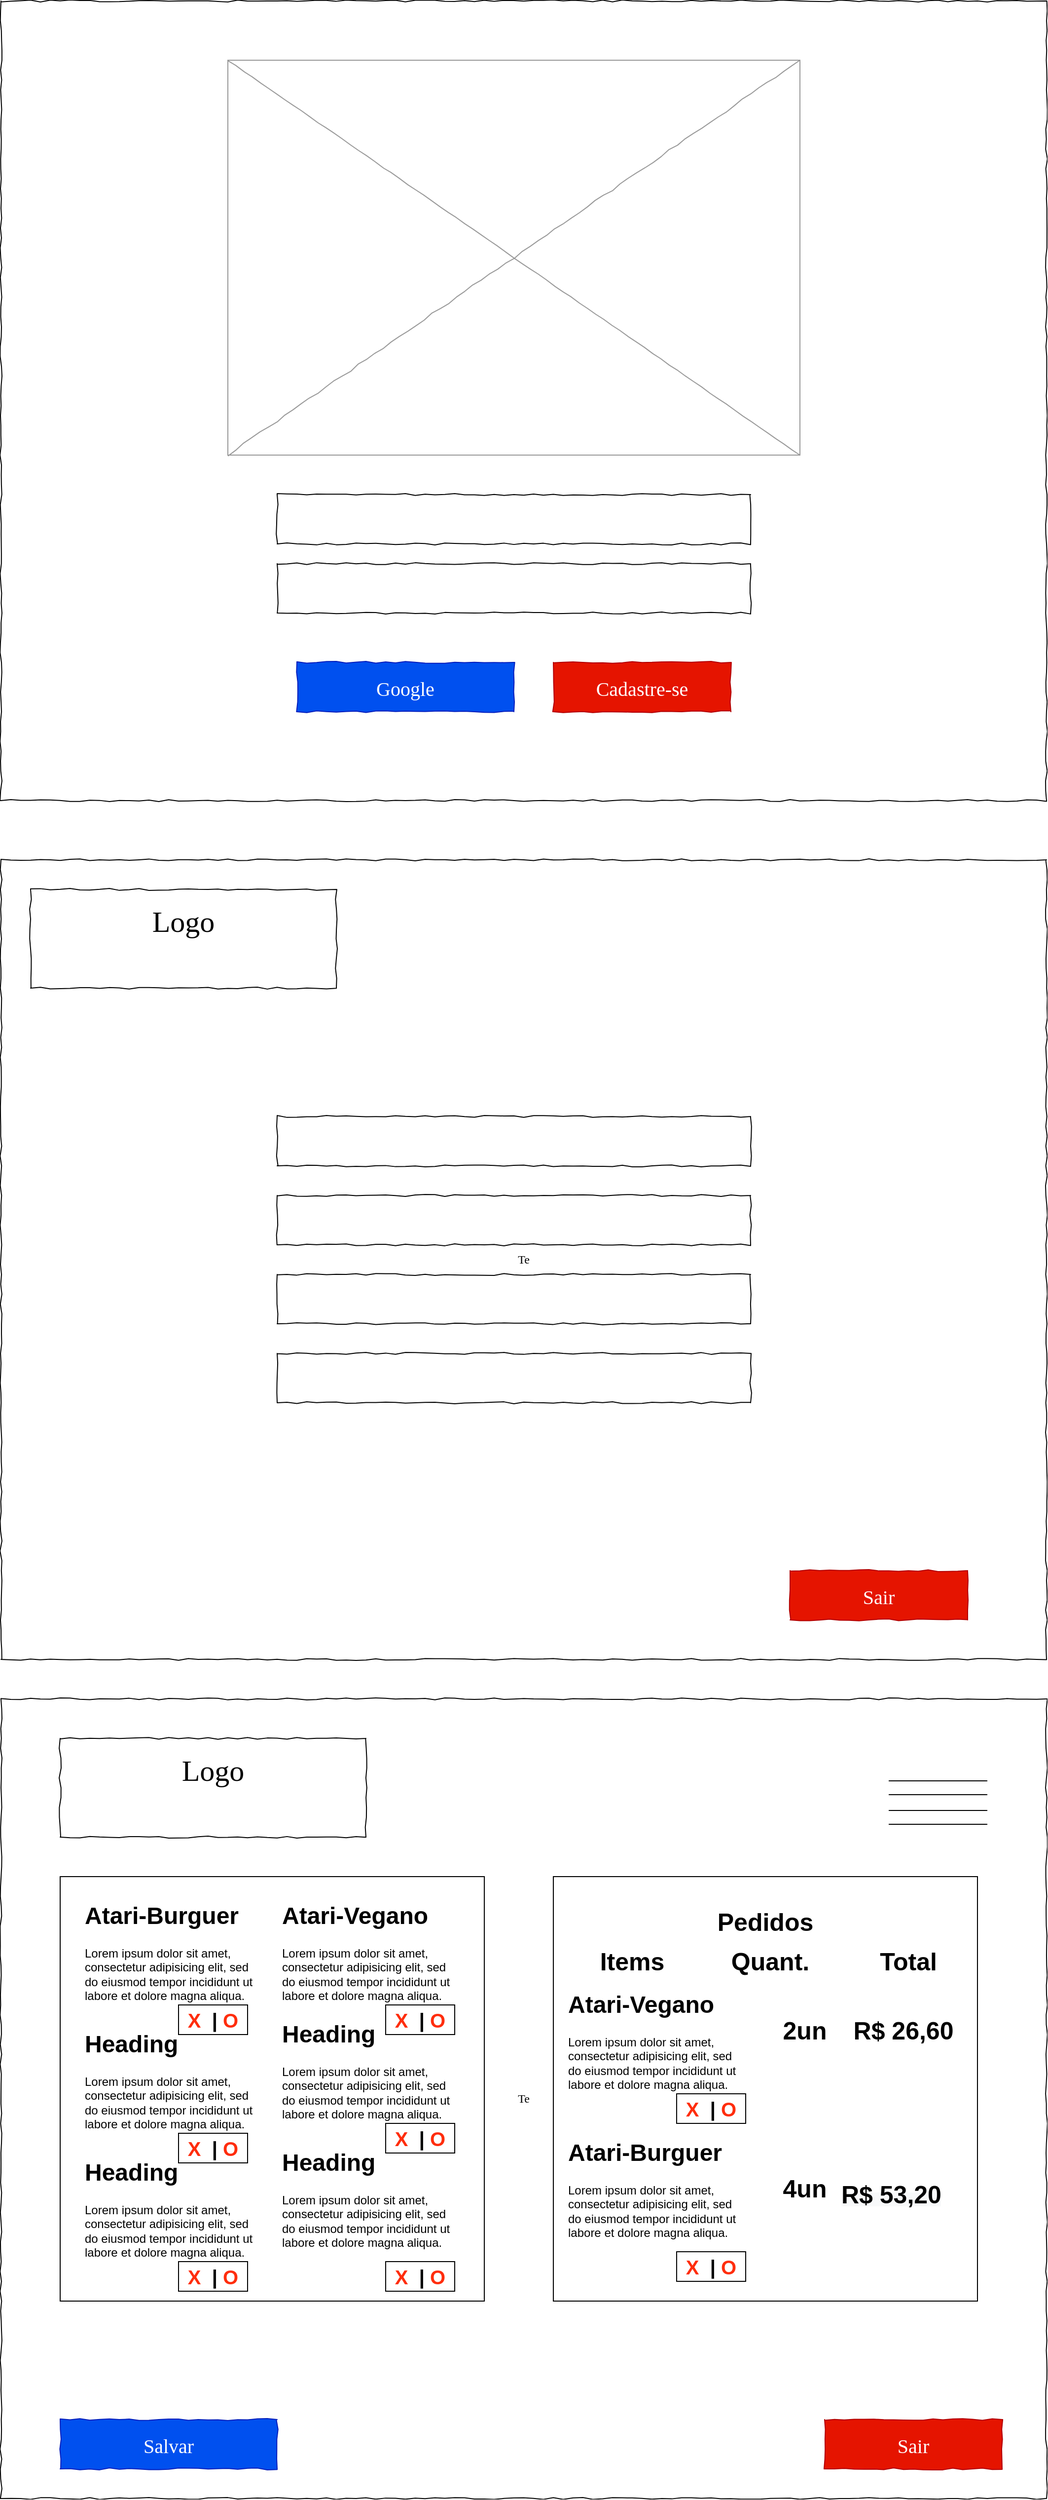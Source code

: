<mxfile version="14.2.9" type="github">
  <diagram name="Page-1" id="03018318-947c-dd8e-b7a3-06fadd420f32">
    <mxGraphModel dx="1736" dy="984" grid="1" gridSize="10" guides="1" tooltips="1" connect="1" arrows="1" fold="1" page="1" pageScale="1" pageWidth="1100" pageHeight="850" background="#ffffff" math="0" shadow="0">
      <root>
        <mxCell id="0" />
        <mxCell id="1" parent="0" />
        <mxCell id="677b7b8949515195-1" value="" style="whiteSpace=wrap;html=1;rounded=0;shadow=0;labelBackgroundColor=none;strokeColor=#000000;strokeWidth=1;fillColor=none;fontFamily=Verdana;fontSize=12;fontColor=#000000;align=center;comic=1;" parent="1" vertex="1">
          <mxGeometry x="20" y="20" width="1060" height="810" as="geometry" />
        </mxCell>
        <mxCell id="677b7b8949515195-15" value="&lt;div style=&quot;text-align: justify&quot;&gt;&lt;br&gt;&lt;/div&gt;" style="whiteSpace=wrap;html=1;rounded=0;shadow=0;labelBackgroundColor=none;strokeWidth=1;fillColor=none;fontFamily=Verdana;fontSize=12;align=center;verticalAlign=top;spacing=10;comic=1;" parent="1" vertex="1">
          <mxGeometry x="300" y="520" width="480" height="50" as="geometry" />
        </mxCell>
        <mxCell id="677b7b8949515195-16" value="" style="verticalLabelPosition=bottom;shadow=0;dashed=0;align=center;html=1;verticalAlign=top;strokeWidth=1;shape=mxgraph.mockup.graphics.simpleIcon;strokeColor=#999999;rounded=0;labelBackgroundColor=none;fontFamily=Verdana;fontSize=14;fontColor=#000000;comic=1;" parent="1" vertex="1">
          <mxGeometry x="250" y="80" width="580" height="400" as="geometry" />
        </mxCell>
        <mxCell id="x8Flp7f0XBzD0KfRIPuf-1" value="&lt;div style=&quot;text-align: justify&quot;&gt;&lt;br&gt;&lt;/div&gt;" style="whiteSpace=wrap;html=1;rounded=0;shadow=0;labelBackgroundColor=none;strokeWidth=1;fillColor=none;fontFamily=Verdana;fontSize=12;align=center;verticalAlign=top;spacing=10;comic=1;" vertex="1" parent="1">
          <mxGeometry x="300" y="590" width="480" height="50" as="geometry" />
        </mxCell>
        <mxCell id="x8Flp7f0XBzD0KfRIPuf-2" value="&lt;div style=&quot;text-align: justify&quot;&gt;&lt;span style=&quot;font-size: 20px&quot;&gt;Google&lt;/span&gt;&lt;/div&gt;" style="whiteSpace=wrap;html=1;rounded=0;shadow=0;labelBackgroundColor=none;strokeWidth=1;fillColor=#0050ef;fontFamily=Verdana;fontSize=12;align=center;verticalAlign=top;spacing=10;comic=1;strokeColor=#001DBC;fontColor=#ffffff;" vertex="1" parent="1">
          <mxGeometry x="320" y="690" width="220" height="50" as="geometry" />
        </mxCell>
        <mxCell id="x8Flp7f0XBzD0KfRIPuf-3" value="&lt;div style=&quot;text-align: justify&quot;&gt;&lt;span style=&quot;font-size: 20px&quot;&gt;Cadastre-se&lt;/span&gt;&lt;/div&gt;" style="whiteSpace=wrap;html=1;rounded=0;shadow=0;labelBackgroundColor=none;strokeWidth=1;fillColor=#e51400;fontFamily=Verdana;fontSize=12;align=center;verticalAlign=top;spacing=10;comic=1;strokeColor=#B20000;fontColor=#ffffff;" vertex="1" parent="1">
          <mxGeometry x="580" y="690" width="180" height="50" as="geometry" />
        </mxCell>
        <mxCell id="x8Flp7f0XBzD0KfRIPuf-4" value="Te" style="whiteSpace=wrap;html=1;rounded=0;shadow=0;labelBackgroundColor=none;strokeColor=#000000;strokeWidth=1;fillColor=none;fontFamily=Verdana;fontSize=12;fontColor=#000000;align=center;comic=1;" vertex="1" parent="1">
          <mxGeometry x="20" y="890" width="1060" height="810" as="geometry" />
        </mxCell>
        <mxCell id="x8Flp7f0XBzD0KfRIPuf-5" value="&lt;div style=&quot;text-align: justify&quot;&gt;&lt;font style=&quot;font-size: 30px&quot;&gt;Logo&lt;/font&gt;&lt;/div&gt;" style="whiteSpace=wrap;html=1;rounded=0;shadow=0;labelBackgroundColor=none;strokeWidth=1;fillColor=none;fontFamily=Verdana;fontSize=12;align=center;verticalAlign=top;spacing=10;comic=1;" vertex="1" parent="1">
          <mxGeometry x="50" y="920" width="310" height="100" as="geometry" />
        </mxCell>
        <mxCell id="x8Flp7f0XBzD0KfRIPuf-6" value="&lt;div style=&quot;text-align: justify&quot;&gt;&lt;br&gt;&lt;/div&gt;" style="whiteSpace=wrap;html=1;rounded=0;shadow=0;labelBackgroundColor=none;strokeWidth=1;fillColor=none;fontFamily=Verdana;fontSize=12;align=center;verticalAlign=top;spacing=10;comic=1;" vertex="1" parent="1">
          <mxGeometry x="300" y="1150" width="480" height="50" as="geometry" />
        </mxCell>
        <mxCell id="x8Flp7f0XBzD0KfRIPuf-7" value="&lt;div style=&quot;text-align: justify&quot;&gt;&lt;span style=&quot;font-size: 20px&quot;&gt;Sair&lt;/span&gt;&lt;/div&gt;" style="whiteSpace=wrap;html=1;rounded=0;shadow=0;labelBackgroundColor=none;strokeWidth=1;fillColor=#e51400;fontFamily=Verdana;fontSize=12;align=center;verticalAlign=top;spacing=10;comic=1;strokeColor=#B20000;fontColor=#ffffff;" vertex="1" parent="1">
          <mxGeometry x="820" y="1610" width="180" height="50" as="geometry" />
        </mxCell>
        <mxCell id="x8Flp7f0XBzD0KfRIPuf-8" value="&lt;div style=&quot;text-align: justify&quot;&gt;&lt;span style=&quot;font-size: 20px&quot;&gt;Salvar&lt;/span&gt;&lt;/div&gt;" style="whiteSpace=wrap;html=1;rounded=0;shadow=0;labelBackgroundColor=none;strokeWidth=1;fillColor=#0050ef;fontFamily=Verdana;fontSize=12;align=center;verticalAlign=top;spacing=10;comic=1;strokeColor=#001DBC;fontColor=#ffffff;" vertex="1" parent="1">
          <mxGeometry x="80" y="2470" width="220" height="50" as="geometry" />
        </mxCell>
        <mxCell id="x8Flp7f0XBzD0KfRIPuf-9" value="&lt;div style=&quot;text-align: justify&quot;&gt;&lt;br&gt;&lt;/div&gt;" style="whiteSpace=wrap;html=1;rounded=0;shadow=0;labelBackgroundColor=none;strokeWidth=1;fillColor=none;fontFamily=Verdana;fontSize=12;align=center;verticalAlign=top;spacing=10;comic=1;" vertex="1" parent="1">
          <mxGeometry x="300" y="1230" width="480" height="50" as="geometry" />
        </mxCell>
        <mxCell id="x8Flp7f0XBzD0KfRIPuf-10" value="&lt;div style=&quot;text-align: justify&quot;&gt;&lt;br&gt;&lt;/div&gt;" style="whiteSpace=wrap;html=1;rounded=0;shadow=0;labelBackgroundColor=none;strokeWidth=1;fillColor=none;fontFamily=Verdana;fontSize=12;align=center;verticalAlign=top;spacing=10;comic=1;" vertex="1" parent="1">
          <mxGeometry x="300" y="1310" width="480" height="50" as="geometry" />
        </mxCell>
        <mxCell id="x8Flp7f0XBzD0KfRIPuf-11" value="&lt;div style=&quot;text-align: justify&quot;&gt;&lt;br&gt;&lt;/div&gt;" style="whiteSpace=wrap;html=1;rounded=0;shadow=0;labelBackgroundColor=none;strokeWidth=1;fillColor=none;fontFamily=Verdana;fontSize=12;align=center;verticalAlign=top;spacing=10;comic=1;" vertex="1" parent="1">
          <mxGeometry x="300" y="1390" width="480" height="50" as="geometry" />
        </mxCell>
        <mxCell id="x8Flp7f0XBzD0KfRIPuf-12" value="Te" style="whiteSpace=wrap;html=1;rounded=0;shadow=0;labelBackgroundColor=none;strokeColor=#000000;strokeWidth=1;fillColor=none;fontFamily=Verdana;fontSize=12;fontColor=#000000;align=center;comic=1;" vertex="1" parent="1">
          <mxGeometry x="20" y="1740" width="1060" height="810" as="geometry" />
        </mxCell>
        <mxCell id="x8Flp7f0XBzD0KfRIPuf-13" value="&lt;div style=&quot;text-align: justify&quot;&gt;&lt;font style=&quot;font-size: 30px&quot;&gt;Logo&lt;/font&gt;&lt;/div&gt;" style="whiteSpace=wrap;html=1;rounded=0;shadow=0;labelBackgroundColor=none;strokeWidth=1;fillColor=none;fontFamily=Verdana;fontSize=12;align=center;verticalAlign=top;spacing=10;comic=1;" vertex="1" parent="1">
          <mxGeometry x="80" y="1780" width="310" height="100" as="geometry" />
        </mxCell>
        <mxCell id="x8Flp7f0XBzD0KfRIPuf-14" value="" style="shape=link;html=1;width=14;" edge="1" parent="1">
          <mxGeometry width="100" relative="1" as="geometry">
            <mxPoint x="920" y="1830" as="sourcePoint" />
            <mxPoint x="1020" y="1830" as="targetPoint" />
          </mxGeometry>
        </mxCell>
        <mxCell id="x8Flp7f0XBzD0KfRIPuf-15" value="" style="shape=link;html=1;width=14;" edge="1" parent="1">
          <mxGeometry width="100" relative="1" as="geometry">
            <mxPoint x="920" y="1860" as="sourcePoint" />
            <mxPoint x="1020" y="1860" as="targetPoint" />
          </mxGeometry>
        </mxCell>
        <mxCell id="x8Flp7f0XBzD0KfRIPuf-17" value="" style="whiteSpace=wrap;html=1;aspect=fixed;" vertex="1" parent="1">
          <mxGeometry x="80" y="1920" width="430" height="430" as="geometry" />
        </mxCell>
        <mxCell id="x8Flp7f0XBzD0KfRIPuf-18" value="&lt;span style=&quot;color: rgba(0 , 0 , 0 , 0) ; font-family: monospace ; font-size: 0px&quot;&gt;%3CmxGraphModel%3E%3Croot%3E%3CmxCell%20id%3D%220%22%2F%3E%3CmxCell%20id%3D%221%22%20parent%3D%220%22%2F%3E%3CmxCell%20id%3D%222%22%20value%3D%22%26lt%3Bb%26gt%3B%26lt%3Bfont%20style%3D%26quot%3Bfont-size%3A%2025px%26quot%3B%26gt%3BPedidos%26lt%3B%2Ffont%26gt%3B%26lt%3B%2Fb%26gt%3B%22%20style%3D%22text%3Bhtml%3D1%3BstrokeColor%3Dnone%3BfillColor%3Dnone%3Balign%3Dcenter%3BverticalAlign%3Dmiddle%3BwhiteSpace%3Dwrap%3Brounded%3D0%3B%22%20vertex%3D%221%22%20parent%3D%221%22%3E%3CmxGeometry%20x%3D%22775%22%20y%3D%221940%22%20width%3D%2240%22%20height%3D%2250%22%20as%3D%22geometry%22%2F%3E%3C%2FmxCell%3E%3C%2Froot%3E%3C%2FmxGraphModel%3E&lt;/span&gt;" style="whiteSpace=wrap;html=1;aspect=fixed;" vertex="1" parent="1">
          <mxGeometry x="580" y="1920" width="430" height="430" as="geometry" />
        </mxCell>
        <mxCell id="x8Flp7f0XBzD0KfRIPuf-21" value="&lt;h1&gt;Atari-Burguer&lt;/h1&gt;&lt;p&gt;Lorem ipsum dolor sit amet, consectetur adipisicing elit, sed do eiusmod tempor incididunt ut labore et dolore magna aliqua.&lt;/p&gt;" style="text;html=1;strokeColor=none;fillColor=none;spacing=5;spacingTop=-20;whiteSpace=wrap;overflow=hidden;rounded=0;" vertex="1" parent="1">
          <mxGeometry x="100" y="1940" width="190" height="120" as="geometry" />
        </mxCell>
        <mxCell id="x8Flp7f0XBzD0KfRIPuf-24" value="&lt;h1&gt;Atari-Vegano&lt;/h1&gt;&lt;p&gt;Lorem ipsum dolor sit amet, consectetur adipisicing elit, sed do eiusmod tempor incididunt ut labore et dolore magna aliqua.&lt;/p&gt;" style="text;html=1;strokeColor=none;fillColor=none;spacing=5;spacingTop=-20;whiteSpace=wrap;overflow=hidden;rounded=0;" vertex="1" parent="1">
          <mxGeometry x="300" y="1940" width="190" height="120" as="geometry" />
        </mxCell>
        <mxCell id="x8Flp7f0XBzD0KfRIPuf-25" value="&lt;h1&gt;Heading&lt;/h1&gt;&lt;p&gt;Lorem ipsum dolor sit amet, consectetur adipisicing elit, sed do eiusmod tempor incididunt ut labore et dolore magna aliqua.&lt;/p&gt;" style="text;html=1;strokeColor=none;fillColor=none;spacing=5;spacingTop=-20;whiteSpace=wrap;overflow=hidden;rounded=0;" vertex="1" parent="1">
          <mxGeometry x="100" y="2070" width="190" height="120" as="geometry" />
        </mxCell>
        <mxCell id="x8Flp7f0XBzD0KfRIPuf-26" value="&lt;h1&gt;Heading&lt;/h1&gt;&lt;p&gt;Lorem ipsum dolor sit amet, consectetur adipisicing elit, sed do eiusmod tempor incididunt ut labore et dolore magna aliqua.&lt;/p&gt;" style="text;html=1;strokeColor=none;fillColor=none;spacing=5;spacingTop=-20;whiteSpace=wrap;overflow=hidden;rounded=0;" vertex="1" parent="1">
          <mxGeometry x="300" y="2060" width="190" height="120" as="geometry" />
        </mxCell>
        <mxCell id="x8Flp7f0XBzD0KfRIPuf-27" value="&lt;h1&gt;Heading&lt;/h1&gt;&lt;p&gt;Lorem ipsum dolor sit amet, consectetur adipisicing elit, sed do eiusmod tempor incididunt ut labore et dolore magna aliqua.&lt;/p&gt;" style="text;html=1;strokeColor=none;fillColor=none;spacing=5;spacingTop=-20;whiteSpace=wrap;overflow=hidden;rounded=0;" vertex="1" parent="1">
          <mxGeometry x="100" y="2200" width="190" height="120" as="geometry" />
        </mxCell>
        <mxCell id="x8Flp7f0XBzD0KfRIPuf-28" value="&lt;h1&gt;Heading&lt;/h1&gt;&lt;p&gt;Lorem ipsum dolor sit amet, consectetur adipisicing elit, sed do eiusmod tempor incididunt ut labore et dolore magna aliqua.&lt;/p&gt;" style="text;html=1;strokeColor=none;fillColor=none;spacing=5;spacingTop=-20;whiteSpace=wrap;overflow=hidden;rounded=0;" vertex="1" parent="1">
          <mxGeometry x="300" y="2190" width="190" height="120" as="geometry" />
        </mxCell>
        <mxCell id="x8Flp7f0XBzD0KfRIPuf-29" value="&lt;span style=&quot;font-size: 20px&quot;&gt;&lt;b&gt;&lt;font color=&quot;#ff2d0d&quot;&gt;X&amp;nbsp; &lt;/font&gt;|&lt;font color=&quot;#ff2d0d&quot;&gt; O&lt;/font&gt;&lt;/b&gt;&lt;/span&gt;" style="rounded=0;whiteSpace=wrap;html=1;align=center;" vertex="1" parent="1">
          <mxGeometry x="200" y="2050" width="70" height="30" as="geometry" />
        </mxCell>
        <mxCell id="x8Flp7f0XBzD0KfRIPuf-30" value="&lt;span style=&quot;font-size: 20px&quot;&gt;&lt;b&gt;&lt;font color=&quot;#ff2d0d&quot;&gt;X&amp;nbsp; &lt;/font&gt;|&lt;font color=&quot;#ff2d0d&quot;&gt; O&lt;/font&gt;&lt;/b&gt;&lt;/span&gt;" style="rounded=0;whiteSpace=wrap;html=1;align=center;" vertex="1" parent="1">
          <mxGeometry x="200" y="2180" width="70" height="30" as="geometry" />
        </mxCell>
        <mxCell id="x8Flp7f0XBzD0KfRIPuf-31" value="&lt;span style=&quot;font-size: 20px&quot;&gt;&lt;b&gt;&lt;font color=&quot;#ff2d0d&quot;&gt;X&amp;nbsp; &lt;/font&gt;|&lt;font color=&quot;#ff2d0d&quot;&gt; O&lt;/font&gt;&lt;/b&gt;&lt;/span&gt;" style="rounded=0;whiteSpace=wrap;html=1;align=center;" vertex="1" parent="1">
          <mxGeometry x="200" y="2310" width="70" height="30" as="geometry" />
        </mxCell>
        <mxCell id="x8Flp7f0XBzD0KfRIPuf-32" value="&lt;span style=&quot;font-size: 20px&quot;&gt;&lt;b&gt;&lt;font color=&quot;#ff2d0d&quot;&gt;X&amp;nbsp; &lt;/font&gt;|&lt;font color=&quot;#ff2d0d&quot;&gt; O&lt;/font&gt;&lt;/b&gt;&lt;/span&gt;" style="rounded=0;whiteSpace=wrap;html=1;align=center;" vertex="1" parent="1">
          <mxGeometry x="410" y="2050" width="70" height="30" as="geometry" />
        </mxCell>
        <mxCell id="x8Flp7f0XBzD0KfRIPuf-33" value="&lt;span style=&quot;font-size: 20px&quot;&gt;&lt;b&gt;&lt;font color=&quot;#ff2d0d&quot;&gt;X&amp;nbsp; &lt;/font&gt;|&lt;font color=&quot;#ff2d0d&quot;&gt; O&lt;/font&gt;&lt;/b&gt;&lt;/span&gt;" style="rounded=0;whiteSpace=wrap;html=1;align=center;" vertex="1" parent="1">
          <mxGeometry x="410" y="2170" width="70" height="30" as="geometry" />
        </mxCell>
        <mxCell id="x8Flp7f0XBzD0KfRIPuf-34" value="&lt;span style=&quot;font-size: 20px&quot;&gt;&lt;b&gt;&lt;font color=&quot;#ff2d0d&quot;&gt;X&amp;nbsp; &lt;/font&gt;|&lt;font color=&quot;#ff2d0d&quot;&gt; O&lt;/font&gt;&lt;/b&gt;&lt;/span&gt;" style="rounded=0;whiteSpace=wrap;html=1;align=center;" vertex="1" parent="1">
          <mxGeometry x="410" y="2310" width="70" height="30" as="geometry" />
        </mxCell>
        <mxCell id="x8Flp7f0XBzD0KfRIPuf-37" value="&lt;b&gt;&lt;font style=&quot;font-size: 25px&quot;&gt;Pedidos&lt;/font&gt;&lt;/b&gt;" style="text;html=1;strokeColor=none;fillColor=none;align=center;verticalAlign=middle;whiteSpace=wrap;rounded=0;" vertex="1" parent="1">
          <mxGeometry x="775" y="1940" width="40" height="50" as="geometry" />
        </mxCell>
        <mxCell id="x8Flp7f0XBzD0KfRIPuf-38" value="&lt;h1&gt;Atari-Vegano&lt;/h1&gt;&lt;p&gt;Lorem ipsum dolor sit amet, consectetur adipisicing elit, sed do eiusmod tempor incididunt ut labore et dolore magna aliqua.&lt;/p&gt;" style="text;html=1;strokeColor=none;fillColor=none;spacing=5;spacingTop=-20;whiteSpace=wrap;overflow=hidden;rounded=0;" vertex="1" parent="1">
          <mxGeometry x="590" y="2030" width="190" height="120" as="geometry" />
        </mxCell>
        <mxCell id="x8Flp7f0XBzD0KfRIPuf-39" value="&lt;span style=&quot;font-size: 20px&quot;&gt;&lt;b&gt;&lt;font color=&quot;#ff2d0d&quot;&gt;X&amp;nbsp; &lt;/font&gt;|&lt;font color=&quot;#ff2d0d&quot;&gt; O&lt;/font&gt;&lt;/b&gt;&lt;/span&gt;" style="rounded=0;whiteSpace=wrap;html=1;align=center;" vertex="1" parent="1">
          <mxGeometry x="705" y="2140" width="70" height="30" as="geometry" />
        </mxCell>
        <mxCell id="x8Flp7f0XBzD0KfRIPuf-43" value="&lt;b&gt;&lt;font style=&quot;font-size: 25px&quot;&gt;Items&lt;/font&gt;&lt;/b&gt;" style="text;html=1;strokeColor=none;fillColor=none;align=center;verticalAlign=middle;whiteSpace=wrap;rounded=0;" vertex="1" parent="1">
          <mxGeometry x="640" y="1980" width="40" height="50" as="geometry" />
        </mxCell>
        <mxCell id="x8Flp7f0XBzD0KfRIPuf-44" value="&lt;b&gt;&lt;font style=&quot;font-size: 25px&quot;&gt;Quant.&lt;/font&gt;&lt;/b&gt;&lt;span style=&quot;color: rgba(0 , 0 , 0 , 0) ; font-family: monospace ; font-size: 0px&quot;&gt;%3CmxGraphModel%3E%3Croot%3E%3CmxCell%20id%3D%220%22%2F%3E%3CmxCell%20id%3D%221%22%20parent%3D%220%22%2F%3E%3CmxCell%20id%3D%222%22%20value%3D%22%26lt%3Bb%26gt%3B%26lt%3Bfont%20style%3D%26quot%3Bfont-size%3A%2025px%26quot%3B%26gt%3BPedidos%26lt%3B%2Ffont%26gt%3B%26lt%3B%2Fb%26gt%3B%22%20style%3D%22text%3Bhtml%3D1%3BstrokeColor%3Dnone%3BfillColor%3Dnone%3Balign%3Dcenter%3BverticalAlign%3Dmiddle%3BwhiteSpace%3Dwrap%3Brounded%3D0%3B%22%20vertex%3D%221%22%20parent%3D%221%22%3E%3CmxGeometry%20x%3D%22775%22%20y%3D%221940%22%20width%3D%2240%22%20height%3D%2250%22%20as%3D%22geometry%22%2F%3E%3C%2FmxCell%3E%3C%2Froot%3E%3C%2FmxGraphModel%3E&lt;/span&gt;" style="text;html=1;strokeColor=none;fillColor=none;align=center;verticalAlign=middle;whiteSpace=wrap;rounded=0;" vertex="1" parent="1">
          <mxGeometry x="780" y="1980" width="40" height="50" as="geometry" />
        </mxCell>
        <mxCell id="x8Flp7f0XBzD0KfRIPuf-45" value="&lt;b&gt;&lt;font style=&quot;font-size: 25px&quot;&gt;Total&lt;/font&gt;&lt;/b&gt;" style="text;html=1;strokeColor=none;fillColor=none;align=center;verticalAlign=middle;whiteSpace=wrap;rounded=0;" vertex="1" parent="1">
          <mxGeometry x="920" y="1980" width="40" height="50" as="geometry" />
        </mxCell>
        <mxCell id="x8Flp7f0XBzD0KfRIPuf-46" value="&lt;b&gt;&lt;font style=&quot;font-size: 25px&quot;&gt;2un&lt;/font&gt;&lt;/b&gt;" style="text;html=1;strokeColor=none;fillColor=none;align=center;verticalAlign=middle;whiteSpace=wrap;rounded=0;" vertex="1" parent="1">
          <mxGeometry x="815" y="2050" width="40" height="50" as="geometry" />
        </mxCell>
        <mxCell id="x8Flp7f0XBzD0KfRIPuf-47" value="&lt;b&gt;&lt;font style=&quot;font-size: 25px&quot;&gt;R$ 26,60&lt;/font&gt;&lt;/b&gt;" style="text;html=1;strokeColor=none;fillColor=none;align=center;verticalAlign=middle;whiteSpace=wrap;rounded=0;" vertex="1" parent="1">
          <mxGeometry x="880" y="2050" width="110" height="50" as="geometry" />
        </mxCell>
        <mxCell id="x8Flp7f0XBzD0KfRIPuf-48" value="&lt;h1&gt;Atari-Burguer&lt;/h1&gt;&lt;p&gt;Lorem ipsum dolor sit amet, consectetur adipisicing elit, sed do eiusmod tempor incididunt ut labore et dolore magna aliqua.&lt;/p&gt;" style="text;html=1;strokeColor=none;fillColor=none;spacing=5;spacingTop=-20;whiteSpace=wrap;overflow=hidden;rounded=0;" vertex="1" parent="1">
          <mxGeometry x="590" y="2180" width="190" height="120" as="geometry" />
        </mxCell>
        <mxCell id="x8Flp7f0XBzD0KfRIPuf-49" value="&lt;span style=&quot;font-size: 20px&quot;&gt;&lt;b&gt;&lt;font color=&quot;#ff2d0d&quot;&gt;X&amp;nbsp; &lt;/font&gt;|&lt;font color=&quot;#ff2d0d&quot;&gt; O&lt;/font&gt;&lt;/b&gt;&lt;/span&gt;" style="rounded=0;whiteSpace=wrap;html=1;align=center;" vertex="1" parent="1">
          <mxGeometry x="705" y="2300" width="70" height="30" as="geometry" />
        </mxCell>
        <mxCell id="x8Flp7f0XBzD0KfRIPuf-50" value="&lt;b&gt;&lt;font style=&quot;font-size: 25px&quot;&gt;4un&lt;/font&gt;&lt;/b&gt;" style="text;html=1;strokeColor=none;fillColor=none;align=center;verticalAlign=middle;whiteSpace=wrap;rounded=0;" vertex="1" parent="1">
          <mxGeometry x="815" y="2210" width="40" height="50" as="geometry" />
        </mxCell>
        <mxCell id="x8Flp7f0XBzD0KfRIPuf-51" value="&lt;b style=&quot;color: rgb(0 , 0 , 0) ; font-family: &amp;#34;helvetica&amp;#34; ; font-size: 12px ; font-style: normal ; letter-spacing: normal ; text-align: center ; text-indent: 0px ; text-transform: none ; word-spacing: 0px ; background-color: rgb(248 , 249 , 250)&quot;&gt;&lt;font style=&quot;font-size: 25px&quot;&gt;R$ 53,20&lt;/font&gt;&lt;/b&gt;" style="text;whiteSpace=wrap;html=1;" vertex="1" parent="1">
          <mxGeometry x="870" y="2220" width="130" height="30" as="geometry" />
        </mxCell>
        <mxCell id="x8Flp7f0XBzD0KfRIPuf-52" value="&lt;div style=&quot;text-align: justify&quot;&gt;&lt;span style=&quot;font-size: 20px&quot;&gt;Sair&lt;/span&gt;&lt;/div&gt;" style="whiteSpace=wrap;html=1;rounded=0;shadow=0;labelBackgroundColor=none;strokeWidth=1;fillColor=#e51400;fontFamily=Verdana;fontSize=12;align=center;verticalAlign=top;spacing=10;comic=1;strokeColor=#B20000;fontColor=#ffffff;" vertex="1" parent="1">
          <mxGeometry x="855" y="2470" width="180" height="50" as="geometry" />
        </mxCell>
      </root>
    </mxGraphModel>
  </diagram>
</mxfile>
